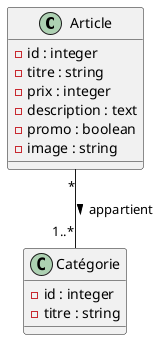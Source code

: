 @startuml
class Article {
 -id : integer
 -titre : string
 -prix : integer
 -description : text
 -promo : boolean
 -image : string
}
class Catégorie {
 -id : integer
 -titre : string
}
Article "*" -- "1..*" Catégorie : appartient >
@enduml